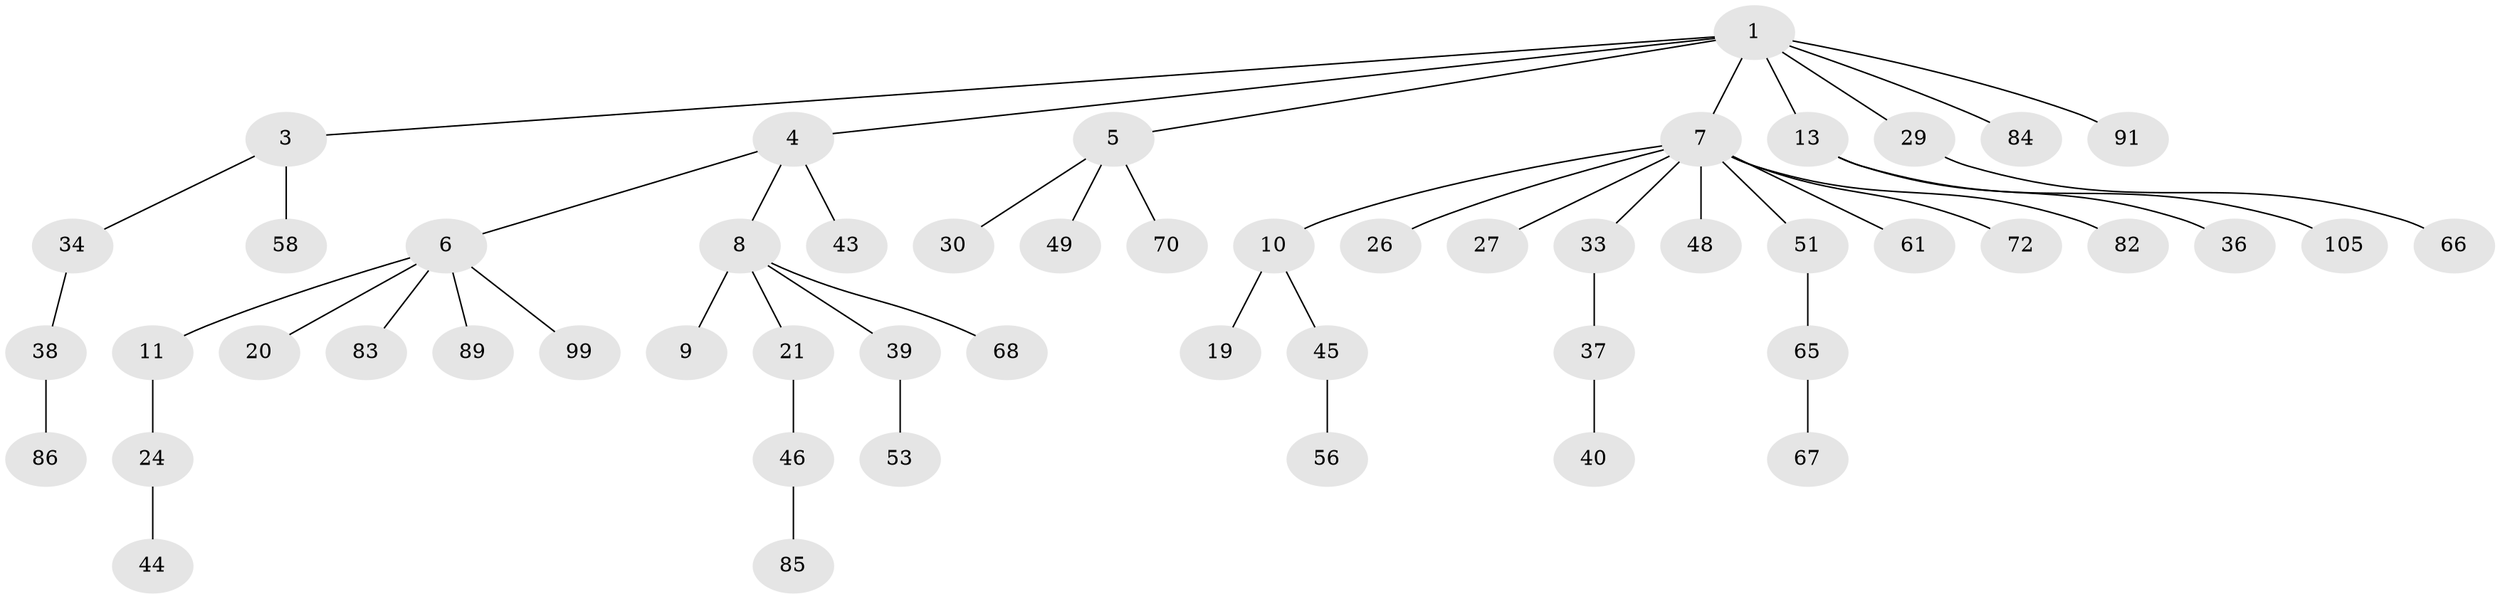 // original degree distribution, {4: 0.06666666666666667, 6: 0.009523809523809525, 3: 0.13333333333333333, 5: 0.0380952380952381, 7: 0.009523809523809525, 1: 0.4857142857142857, 2: 0.2571428571428571}
// Generated by graph-tools (version 1.1) at 2025/15/03/09/25 04:15:42]
// undirected, 52 vertices, 51 edges
graph export_dot {
graph [start="1"]
  node [color=gray90,style=filled];
  1 [super="+2"];
  3 [super="+16+57"];
  4 [super="+74+31"];
  5;
  6 [super="+18+90"];
  7 [super="+15+35+63+22+17"];
  8;
  9;
  10;
  11 [super="+12"];
  13 [super="+14"];
  19;
  20 [super="+93"];
  21 [super="+59+28"];
  24;
  26;
  27;
  29 [super="+42"];
  30;
  33 [super="+73+98"];
  34 [super="+50"];
  36;
  37 [super="+81"];
  38 [super="+101"];
  39 [super="+41"];
  40 [super="+52"];
  43;
  44 [super="+55+54"];
  45 [super="+76+75"];
  46 [super="+62+88"];
  48;
  49;
  51;
  53 [super="+64+71"];
  56;
  58;
  61;
  65;
  66 [super="+96"];
  67 [super="+95"];
  68 [super="+100+97"];
  70;
  72;
  82;
  83 [super="+94"];
  84;
  85;
  86;
  89;
  91;
  99;
  105;
  1 -- 3;
  1 -- 4;
  1 -- 13;
  1 -- 84;
  1 -- 5;
  1 -- 7;
  1 -- 91;
  1 -- 29;
  3 -- 34;
  3 -- 58;
  4 -- 6;
  4 -- 8;
  4 -- 43;
  5 -- 30;
  5 -- 49;
  5 -- 70;
  6 -- 11;
  6 -- 99;
  6 -- 83;
  6 -- 20;
  6 -- 89;
  7 -- 10;
  7 -- 33;
  7 -- 82;
  7 -- 72;
  7 -- 26;
  7 -- 27;
  7 -- 48;
  7 -- 51;
  7 -- 61;
  8 -- 9;
  8 -- 21;
  8 -- 39;
  8 -- 68;
  10 -- 19;
  10 -- 45;
  11 -- 24;
  13 -- 105;
  13 -- 36;
  21 -- 46;
  24 -- 44;
  29 -- 66;
  33 -- 37;
  34 -- 38;
  37 -- 40;
  38 -- 86;
  39 -- 53;
  45 -- 56;
  46 -- 85;
  51 -- 65;
  65 -- 67;
}
